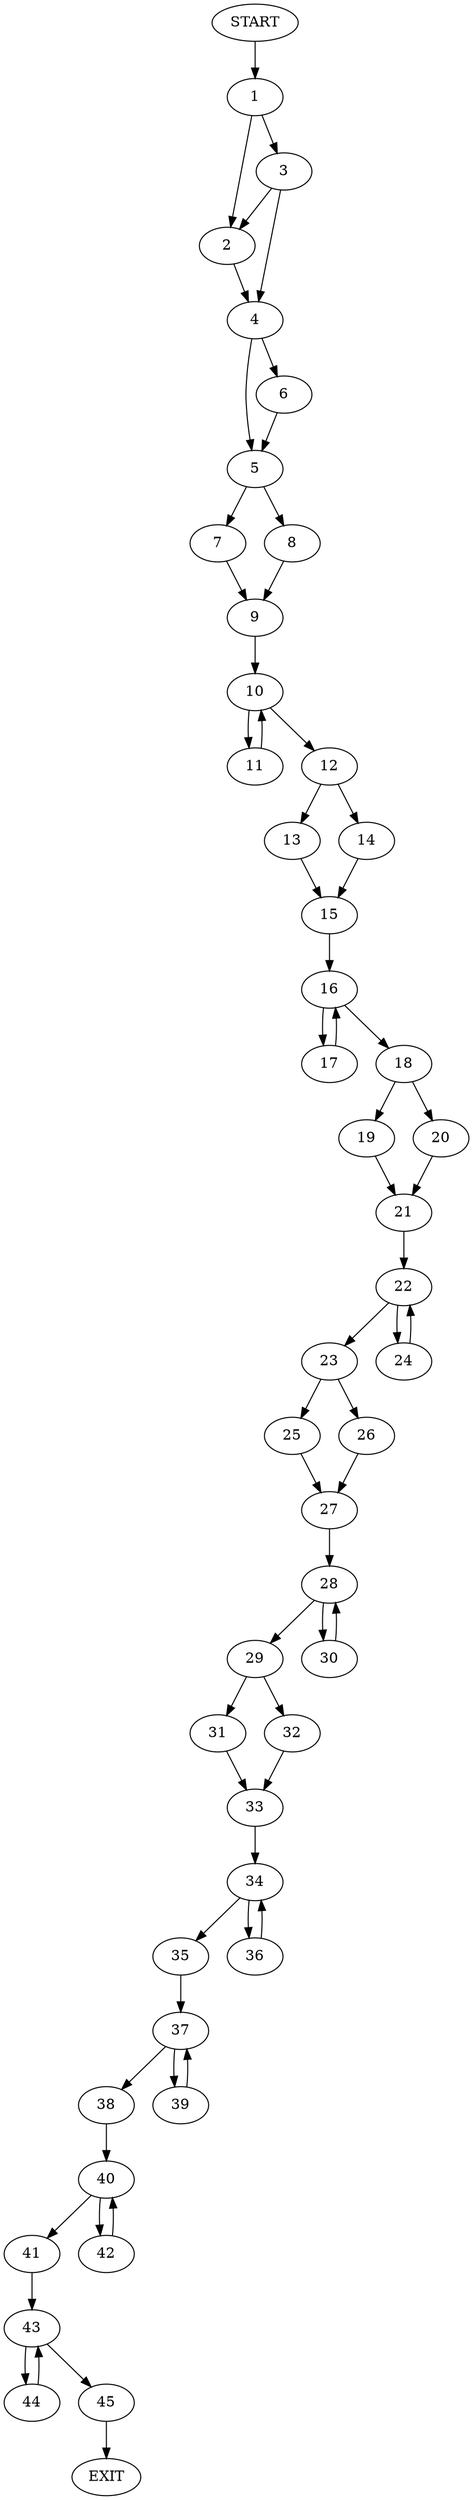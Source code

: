 digraph {
0 [label="START"]
46 [label="EXIT"]
0 -> 1
1 -> 2
1 -> 3
2 -> 4
3 -> 4
3 -> 2
4 -> 5
4 -> 6
5 -> 7
5 -> 8
6 -> 5
7 -> 9
8 -> 9
9 -> 10
10 -> 11
10 -> 12
11 -> 10
12 -> 13
12 -> 14
14 -> 15
13 -> 15
15 -> 16
16 -> 17
16 -> 18
17 -> 16
18 -> 19
18 -> 20
19 -> 21
20 -> 21
21 -> 22
22 -> 23
22 -> 24
24 -> 22
23 -> 25
23 -> 26
26 -> 27
25 -> 27
27 -> 28
28 -> 29
28 -> 30
30 -> 28
29 -> 31
29 -> 32
31 -> 33
32 -> 33
33 -> 34
34 -> 35
34 -> 36
35 -> 37
36 -> 34
37 -> 38
37 -> 39
39 -> 37
38 -> 40
40 -> 41
40 -> 42
41 -> 43
42 -> 40
43 -> 44
43 -> 45
44 -> 43
45 -> 46
}

